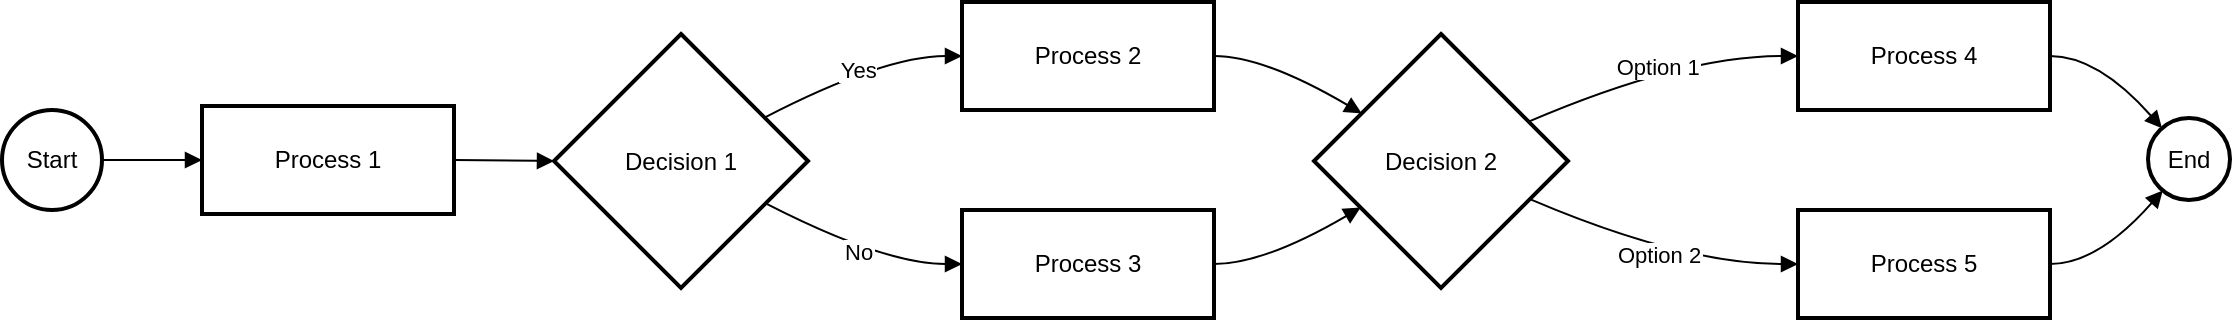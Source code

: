 <mxfile version="26.1.1">
  <diagram name="Página-1" id="kAKvSt2Z109DQzs3-qz3">
    <mxGraphModel>
      <root>
        <mxCell id="0" />
        <mxCell id="1" parent="0" />
        <mxCell id="2" value="Start" style="ellipse;aspect=fixed;strokeWidth=2;whiteSpace=wrap;" vertex="1" parent="1">
          <mxGeometry x="8" y="62" width="50" height="50" as="geometry" />
        </mxCell>
        <mxCell id="3" value="Process 1" style="whiteSpace=wrap;strokeWidth=2;" vertex="1" parent="1">
          <mxGeometry x="108" y="60" width="126" height="54" as="geometry" />
        </mxCell>
        <mxCell id="4" value="Decision 1" style="rhombus;strokeWidth=2;whiteSpace=wrap;" vertex="1" parent="1">
          <mxGeometry x="284" y="24" width="127" height="127" as="geometry" />
        </mxCell>
        <mxCell id="5" value="Process 2" style="whiteSpace=wrap;strokeWidth=2;" vertex="1" parent="1">
          <mxGeometry x="488" y="8" width="126" height="54" as="geometry" />
        </mxCell>
        <mxCell id="6" value="Process 3" style="whiteSpace=wrap;strokeWidth=2;" vertex="1" parent="1">
          <mxGeometry x="488" y="112" width="126" height="54" as="geometry" />
        </mxCell>
        <mxCell id="7" value="Decision 2" style="rhombus;strokeWidth=2;whiteSpace=wrap;" vertex="1" parent="1">
          <mxGeometry x="664" y="24" width="127" height="127" as="geometry" />
        </mxCell>
        <mxCell id="8" value="Process 4" style="whiteSpace=wrap;strokeWidth=2;" vertex="1" parent="1">
          <mxGeometry x="906" y="8" width="126" height="54" as="geometry" />
        </mxCell>
        <mxCell id="9" value="Process 5" style="whiteSpace=wrap;strokeWidth=2;" vertex="1" parent="1">
          <mxGeometry x="906" y="112" width="126" height="54" as="geometry" />
        </mxCell>
        <mxCell id="10" value="End" style="ellipse;aspect=fixed;strokeWidth=2;whiteSpace=wrap;" vertex="1" parent="1">
          <mxGeometry x="1081" y="66" width="41" height="41" as="geometry" />
        </mxCell>
        <mxCell id="11" value="" style="curved=1;startArrow=none;endArrow=block;exitX=1;exitY=0.5;entryX=0;entryY=0.5;" edge="1" parent="1" source="2" target="3">
          <mxGeometry relative="1" as="geometry">
            <Array as="points" />
          </mxGeometry>
        </mxCell>
        <mxCell id="12" value="" style="curved=1;startArrow=none;endArrow=block;exitX=1;exitY=0.5;entryX=0;entryY=0.5;" edge="1" parent="1" source="3" target="4">
          <mxGeometry relative="1" as="geometry">
            <Array as="points" />
          </mxGeometry>
        </mxCell>
        <mxCell id="13" value="Yes" style="curved=1;startArrow=none;endArrow=block;exitX=1;exitY=0.24;entryX=0;entryY=0.5;" edge="1" parent="1" source="4" target="5">
          <mxGeometry relative="1" as="geometry">
            <Array as="points">
              <mxPoint x="449" y="35" />
            </Array>
          </mxGeometry>
        </mxCell>
        <mxCell id="14" value="No" style="curved=1;startArrow=none;endArrow=block;exitX=1;exitY=0.75;entryX=0;entryY=0.5;" edge="1" parent="1" source="4" target="6">
          <mxGeometry relative="1" as="geometry">
            <Array as="points">
              <mxPoint x="449" y="139" />
            </Array>
          </mxGeometry>
        </mxCell>
        <mxCell id="15" value="" style="curved=1;startArrow=none;endArrow=block;exitX=1;exitY=0.5;entryX=0;entryY=0.2;" edge="1" parent="1" source="5" target="7">
          <mxGeometry relative="1" as="geometry">
            <Array as="points">
              <mxPoint x="639" y="35" />
            </Array>
          </mxGeometry>
        </mxCell>
        <mxCell id="16" value="" style="curved=1;startArrow=none;endArrow=block;exitX=1;exitY=0.5;entryX=0;entryY=0.79;" edge="1" parent="1" source="6" target="7">
          <mxGeometry relative="1" as="geometry">
            <Array as="points">
              <mxPoint x="639" y="139" />
            </Array>
          </mxGeometry>
        </mxCell>
        <mxCell id="17" value="Option 1" style="curved=1;startArrow=none;endArrow=block;exitX=0.99;exitY=0.28;entryX=0;entryY=0.5;" edge="1" parent="1" source="7" target="8">
          <mxGeometry relative="1" as="geometry">
            <Array as="points">
              <mxPoint x="848" y="35" />
            </Array>
          </mxGeometry>
        </mxCell>
        <mxCell id="18" value="Option 2" style="curved=1;startArrow=none;endArrow=block;exitX=0.99;exitY=0.71;entryX=0;entryY=0.5;" edge="1" parent="1" source="7" target="9">
          <mxGeometry relative="1" as="geometry">
            <Array as="points">
              <mxPoint x="848" y="139" />
            </Array>
          </mxGeometry>
        </mxCell>
        <mxCell id="19" value="" style="curved=1;startArrow=none;endArrow=block;exitX=0.99;exitY=0.5;entryX=0.07;entryY=0.01;" edge="1" parent="1" source="8" target="10">
          <mxGeometry relative="1" as="geometry">
            <Array as="points">
              <mxPoint x="1056" y="35" />
            </Array>
          </mxGeometry>
        </mxCell>
        <mxCell id="20" value="" style="curved=1;startArrow=none;endArrow=block;exitX=0.99;exitY=0.5;entryX=0.07;entryY=1.02;" edge="1" parent="1" source="9" target="10">
          <mxGeometry relative="1" as="geometry">
            <Array as="points">
              <mxPoint x="1056" y="139" />
            </Array>
          </mxGeometry>
        </mxCell>
      </root>
    </mxGraphModel>
  </diagram>
</mxfile>
